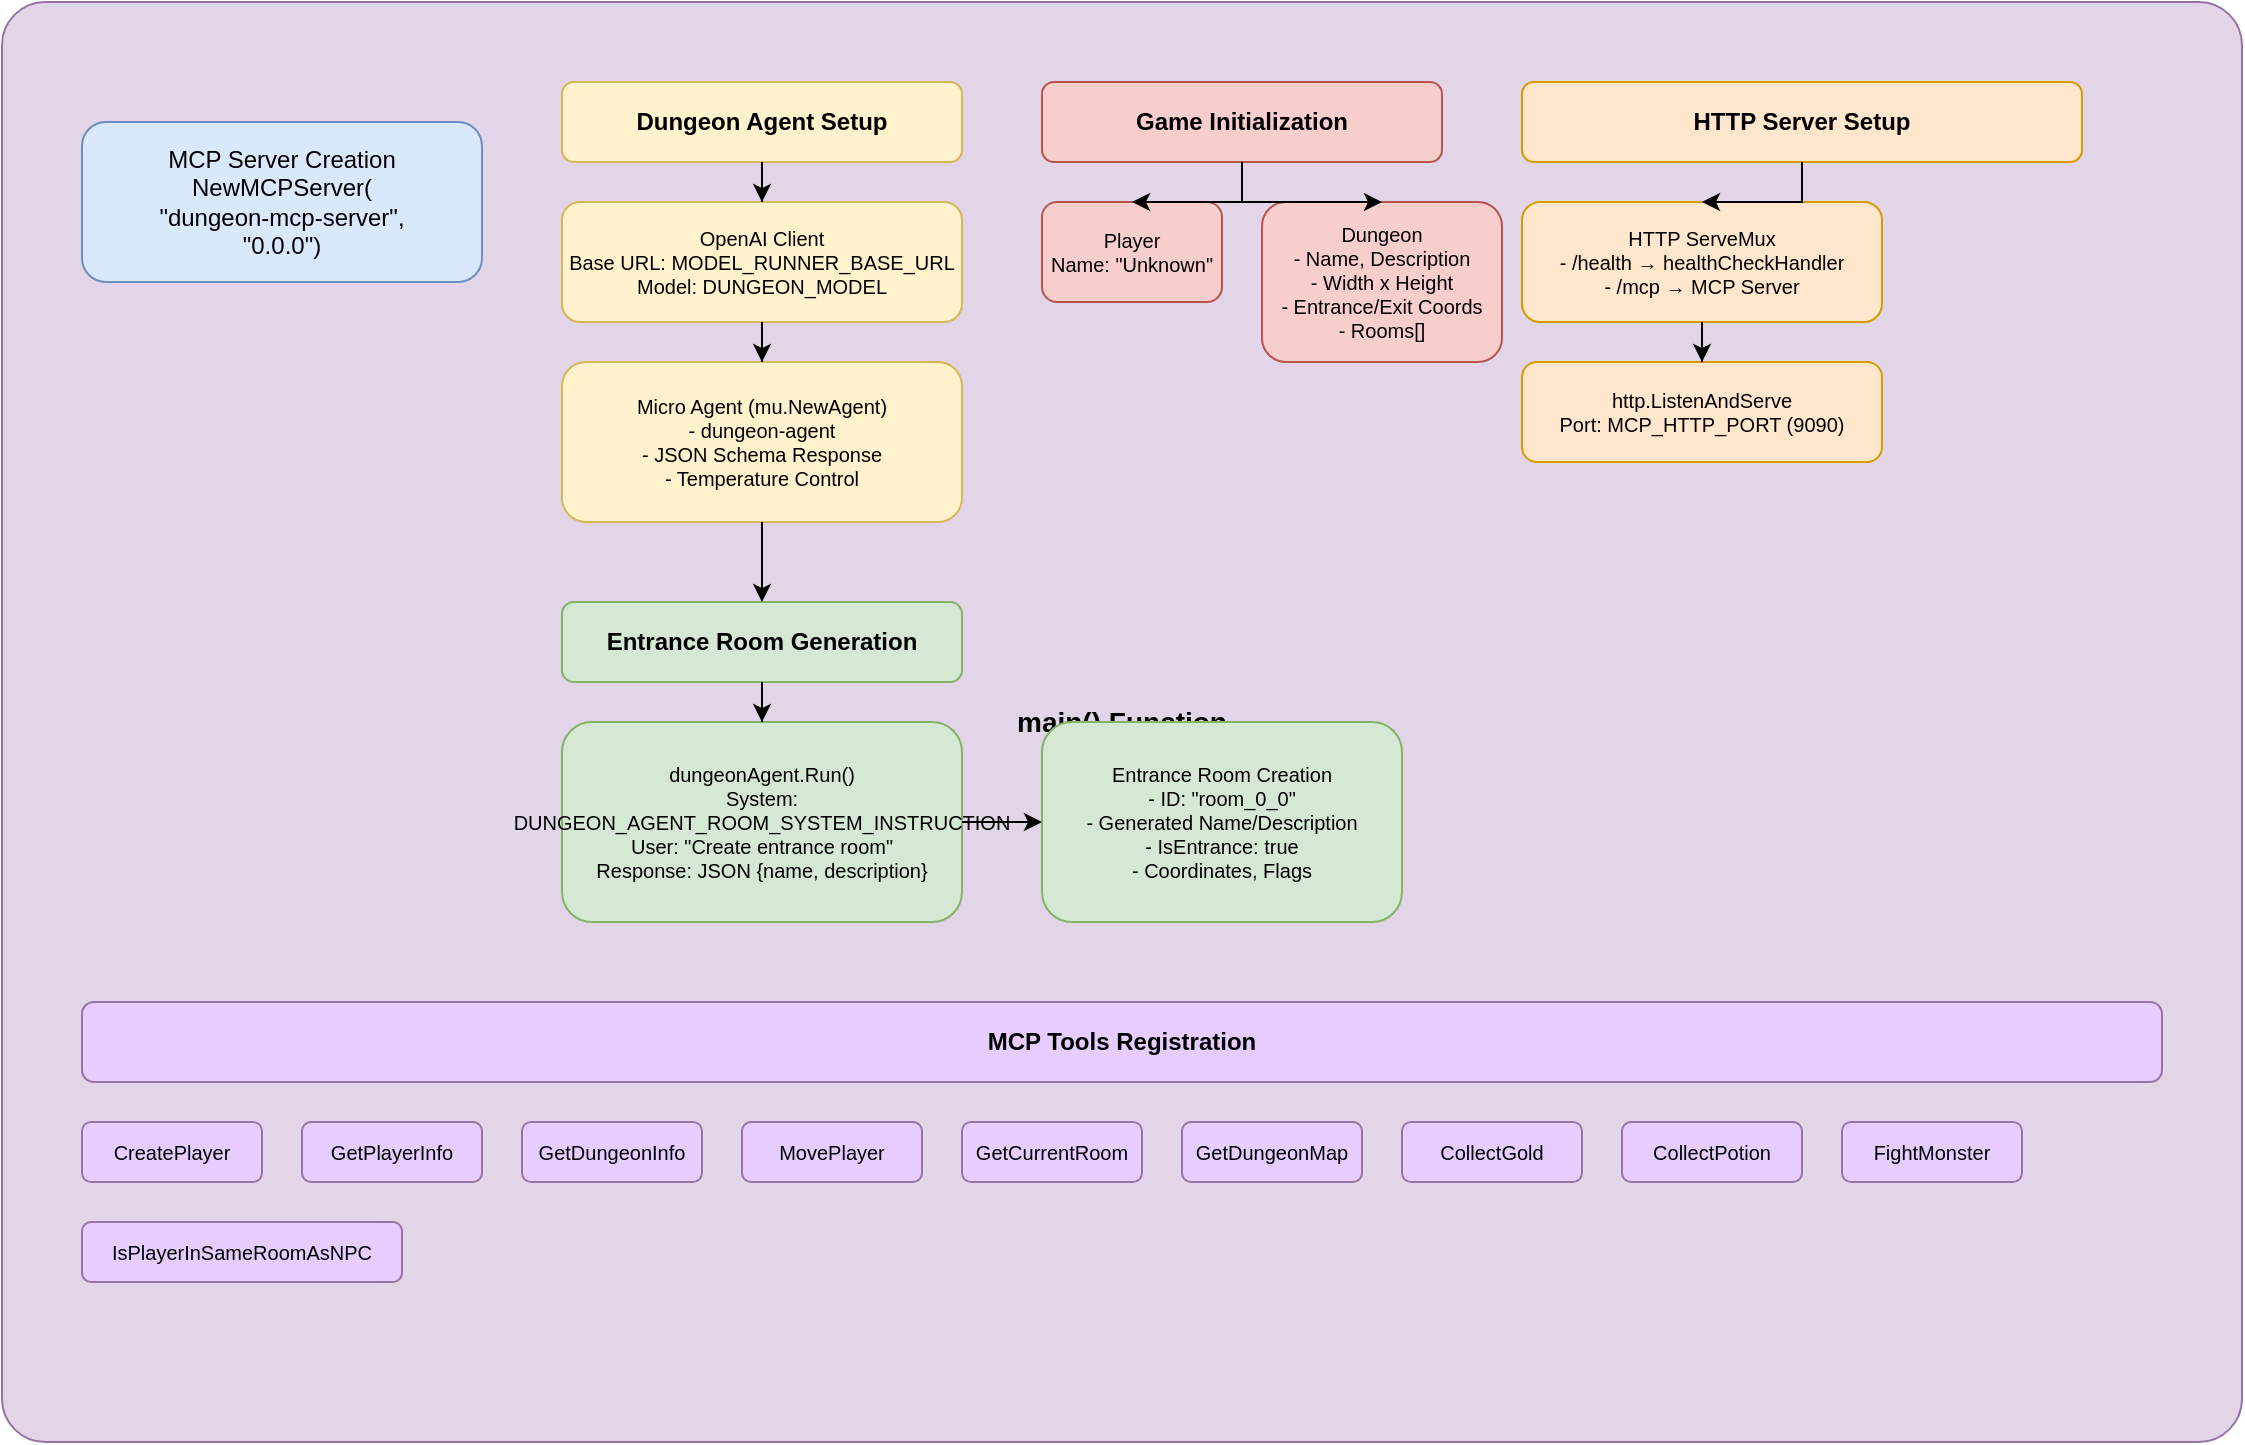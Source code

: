 <mxfile>
    <diagram name="Dungeon MCP Server Architecture" id="dungeon-mcp-architecture">
        <mxGraphModel dx="499" dy="449" grid="1" gridSize="10" guides="1" tooltips="1" connect="1" arrows="1" fold="1" page="1" pageScale="1" pageWidth="1200" pageHeight="800" math="0" shadow="0">
            <root>
                <mxCell id="0"/>
                <mxCell id="1" parent="0"/>
                <mxCell id="main-container" value="main() Function" style="rounded=1;whiteSpace=wrap;html=1;fillColor=#e1d5e7;strokeColor=#9673a6;fontSize=14;fontStyle=1;arcSize=3;" parent="1" vertex="1">
                    <mxGeometry x="40" y="40" width="1120" height="720" as="geometry"/>
                </mxCell>
                <mxCell id="mcp-server" value="MCP Server Creation&#xa;NewMCPServer(&#xa;&quot;dungeon-mcp-server&quot;,&#xa;&quot;0.0.0&quot;)" style="rounded=1;whiteSpace=wrap;html=1;fillColor=#dae8fc;strokeColor=#6c8ebf;fontSize=12;" parent="1" vertex="1">
                    <mxGeometry x="80" y="100" width="200" height="80" as="geometry"/>
                </mxCell>
                <mxCell id="agent-setup" value="Dungeon Agent Setup" style="rounded=1;whiteSpace=wrap;html=1;fillColor=#fff2cc;strokeColor=#d6b656;fontSize=12;fontStyle=1;" parent="1" vertex="1">
                    <mxGeometry x="320" y="80" width="200" height="40" as="geometry"/>
                </mxCell>
                <mxCell id="openai-client" value="OpenAI Client&#xa;Base URL: MODEL_RUNNER_BASE_URL&#xa;Model: DUNGEON_MODEL" style="rounded=1;whiteSpace=wrap;html=1;fillColor=#fff2cc;strokeColor=#d6b656;fontSize=10;" parent="1" vertex="1">
                    <mxGeometry x="320" y="140" width="200" height="60" as="geometry"/>
                </mxCell>
                <mxCell id="micro-agent" value="Micro Agent (mu.NewAgent)&#xa;- dungeon-agent&#xa;- JSON Schema Response&#xa;- Temperature Control" style="rounded=1;whiteSpace=wrap;html=1;fillColor=#fff2cc;strokeColor=#d6b656;fontSize=10;" parent="1" vertex="1">
                    <mxGeometry x="320" y="220" width="200" height="80" as="geometry"/>
                </mxCell>
                <mxCell id="game-init" value="Game Initialization" style="rounded=1;whiteSpace=wrap;html=1;fillColor=#f8cecc;strokeColor=#b85450;fontSize=12;fontStyle=1;" parent="1" vertex="1">
                    <mxGeometry x="560" y="80" width="200" height="40" as="geometry"/>
                </mxCell>
                <mxCell id="player" value="Player&#xa;Name: &quot;Unknown&quot;" style="rounded=1;whiteSpace=wrap;html=1;fillColor=#f8cecc;strokeColor=#b85450;fontSize=10;" parent="1" vertex="1">
                    <mxGeometry x="560" y="140" width="90" height="50" as="geometry"/>
                </mxCell>
                <mxCell id="dungeon" value="Dungeon&#xa;- Name, Description&#xa;- Width x Height&#xa;- Entrance/Exit Coords&#xa;- Rooms[]" style="rounded=1;whiteSpace=wrap;html=1;fillColor=#f8cecc;strokeColor=#b85450;fontSize=10;" parent="1" vertex="1">
                    <mxGeometry x="670" y="140" width="120" height="80" as="geometry"/>
                </mxCell>
                <mxCell id="entrance-gen" value="Entrance Room Generation" style="rounded=1;whiteSpace=wrap;html=1;fillColor=#d5e8d4;strokeColor=#82b366;fontSize=12;fontStyle=1;" parent="1" vertex="1">
                    <mxGeometry x="320" y="340" width="200" height="40" as="geometry"/>
                </mxCell>
                <mxCell id="agent-room-gen" value="dungeonAgent.Run()&#xa;System: DUNGEON_AGENT_ROOM_SYSTEM_INSTRUCTION&#xa;User: &quot;Create entrance room&quot;&#xa;Response: JSON {name, description}" style="rounded=1;whiteSpace=wrap;html=1;fillColor=#d5e8d4;strokeColor=#82b366;fontSize=10;" parent="1" vertex="1">
                    <mxGeometry x="320" y="400" width="200" height="100" as="geometry"/>
                </mxCell>
                <mxCell id="room-creation" value="Entrance Room Creation&#xa;- ID: &quot;room_0_0&quot;&#xa;- Generated Name/Description&#xa;- IsEntrance: true&#xa;- Coordinates, Flags" style="rounded=1;whiteSpace=wrap;html=1;fillColor=#d5e8d4;strokeColor=#82b366;fontSize=10;" parent="1" vertex="1">
                    <mxGeometry x="560" y="400" width="180" height="100" as="geometry"/>
                </mxCell>
                <mxCell id="tools-section" value="MCP Tools Registration" style="rounded=1;whiteSpace=wrap;html=1;fillColor=#e6ccff;strokeColor=#9673a6;fontSize=12;fontStyle=1;" parent="1" vertex="1">
                    <mxGeometry x="80" y="540" width="1040" height="40" as="geometry"/>
                </mxCell>
                <mxCell id="tool1" value="CreatePlayer" style="rounded=1;whiteSpace=wrap;html=1;fillColor=#e6ccff;strokeColor=#9673a6;fontSize=10;" parent="1" vertex="1">
                    <mxGeometry x="80" y="600" width="90" height="30" as="geometry"/>
                </mxCell>
                <mxCell id="tool2" value="GetPlayerInfo" style="rounded=1;whiteSpace=wrap;html=1;fillColor=#e6ccff;strokeColor=#9673a6;fontSize=10;" parent="1" vertex="1">
                    <mxGeometry x="190" y="600" width="90" height="30" as="geometry"/>
                </mxCell>
                <mxCell id="tool3" value="GetDungeonInfo" style="rounded=1;whiteSpace=wrap;html=1;fillColor=#e6ccff;strokeColor=#9673a6;fontSize=10;" parent="1" vertex="1">
                    <mxGeometry x="300" y="600" width="90" height="30" as="geometry"/>
                </mxCell>
                <mxCell id="tool4" value="MovePlayer" style="rounded=1;whiteSpace=wrap;html=1;fillColor=#e6ccff;strokeColor=#9673a6;fontSize=10;" parent="1" vertex="1">
                    <mxGeometry x="410" y="600" width="90" height="30" as="geometry"/>
                </mxCell>
                <mxCell id="tool5" value="GetCurrentRoom" style="rounded=1;whiteSpace=wrap;html=1;fillColor=#e6ccff;strokeColor=#9673a6;fontSize=10;" parent="1" vertex="1">
                    <mxGeometry x="520" y="600" width="90" height="30" as="geometry"/>
                </mxCell>
                <mxCell id="tool6" value="GetDungeonMap" style="rounded=1;whiteSpace=wrap;html=1;fillColor=#e6ccff;strokeColor=#9673a6;fontSize=10;" parent="1" vertex="1">
                    <mxGeometry x="630" y="600" width="90" height="30" as="geometry"/>
                </mxCell>
                <mxCell id="tool7" value="CollectGold" style="rounded=1;whiteSpace=wrap;html=1;fillColor=#e6ccff;strokeColor=#9673a6;fontSize=10;" parent="1" vertex="1">
                    <mxGeometry x="740" y="600" width="90" height="30" as="geometry"/>
                </mxCell>
                <mxCell id="tool8" value="CollectPotion" style="rounded=1;whiteSpace=wrap;html=1;fillColor=#e6ccff;strokeColor=#9673a6;fontSize=10;" parent="1" vertex="1">
                    <mxGeometry x="850" y="600" width="90" height="30" as="geometry"/>
                </mxCell>
                <mxCell id="tool9" value="FightMonster" style="rounded=1;whiteSpace=wrap;html=1;fillColor=#e6ccff;strokeColor=#9673a6;fontSize=10;" parent="1" vertex="1">
                    <mxGeometry x="960" y="600" width="90" height="30" as="geometry"/>
                </mxCell>
                <mxCell id="tool10" value="IsPlayerInSameRoomAsNPC" style="rounded=1;whiteSpace=wrap;html=1;fillColor=#e6ccff;strokeColor=#9673a6;fontSize=10;" parent="1" vertex="1">
                    <mxGeometry x="80" y="650" width="160" height="30" as="geometry"/>
                </mxCell>
                <mxCell id="http-server" value="HTTP Server Setup" style="rounded=1;whiteSpace=wrap;html=1;fillColor=#ffe6cc;strokeColor=#d79b00;fontSize=12;fontStyle=1;" parent="1" vertex="1">
                    <mxGeometry x="800" y="80" width="280" height="40" as="geometry"/>
                </mxCell>
                <mxCell id="mux" value="HTTP ServeMux&#xa;- /health → healthCheckHandler&#xa;- /mcp → MCP Server" style="rounded=1;whiteSpace=wrap;html=1;fillColor=#ffe6cc;strokeColor=#d79b00;fontSize=10;" parent="1" vertex="1">
                    <mxGeometry x="800" y="140" width="180" height="60" as="geometry"/>
                </mxCell>
                <mxCell id="server-start" value="http.ListenAndServe&#xa;Port: MCP_HTTP_PORT (9090)" style="rounded=1;whiteSpace=wrap;html=1;fillColor=#ffe6cc;strokeColor=#d79b00;fontSize=10;" parent="1" vertex="1">
                    <mxGeometry x="800" y="220" width="180" height="50" as="geometry"/>
                </mxCell>
                <mxCell id="arrow1" style="edgeStyle=orthogonalEdgeStyle;rounded=0;orthogonalLoop=1;jettySize=auto;html=1;" parent="1" source="agent-setup" target="openai-client" edge="1">
                    <mxGeometry relative="1" as="geometry"/>
                </mxCell>
                <mxCell id="arrow2" style="edgeStyle=orthogonalEdgeStyle;rounded=0;orthogonalLoop=1;jettySize=auto;html=1;" parent="1" source="openai-client" target="micro-agent" edge="1">
                    <mxGeometry relative="1" as="geometry"/>
                </mxCell>
                <mxCell id="arrow3" style="edgeStyle=orthogonalEdgeStyle;rounded=0;orthogonalLoop=1;jettySize=auto;html=1;" parent="1" source="game-init" target="player" edge="1">
                    <mxGeometry relative="1" as="geometry"/>
                </mxCell>
                <mxCell id="arrow4" style="edgeStyle=orthogonalEdgeStyle;rounded=0;orthogonalLoop=1;jettySize=auto;html=1;" parent="1" source="game-init" target="dungeon" edge="1">
                    <mxGeometry relative="1" as="geometry"/>
                </mxCell>
                <mxCell id="arrow5" style="edgeStyle=orthogonalEdgeStyle;rounded=0;orthogonalLoop=1;jettySize=auto;html=1;" parent="1" source="micro-agent" target="entrance-gen" edge="1">
                    <mxGeometry relative="1" as="geometry"/>
                </mxCell>
                <mxCell id="arrow6" style="edgeStyle=orthogonalEdgeStyle;rounded=0;orthogonalLoop=1;jettySize=auto;html=1;" parent="1" source="entrance-gen" target="agent-room-gen" edge="1">
                    <mxGeometry relative="1" as="geometry"/>
                </mxCell>
                <mxCell id="arrow7" style="edgeStyle=orthogonalEdgeStyle;rounded=0;orthogonalLoop=1;jettySize=auto;html=1;" parent="1" source="agent-room-gen" target="room-creation" edge="1">
                    <mxGeometry relative="1" as="geometry"/>
                </mxCell>
                <mxCell id="arrow8" style="edgeStyle=orthogonalEdgeStyle;rounded=0;orthogonalLoop=1;jettySize=auto;html=1;" parent="1" source="http-server" target="mux" edge="1">
                    <mxGeometry relative="1" as="geometry"/>
                </mxCell>
                <mxCell id="arrow9" style="edgeStyle=orthogonalEdgeStyle;rounded=0;orthogonalLoop=1;jettySize=auto;html=1;" parent="1" source="mux" target="server-start" edge="1">
                    <mxGeometry relative="1" as="geometry"/>
                </mxCell>
            </root>
        </mxGraphModel>
    </diagram>
</mxfile>